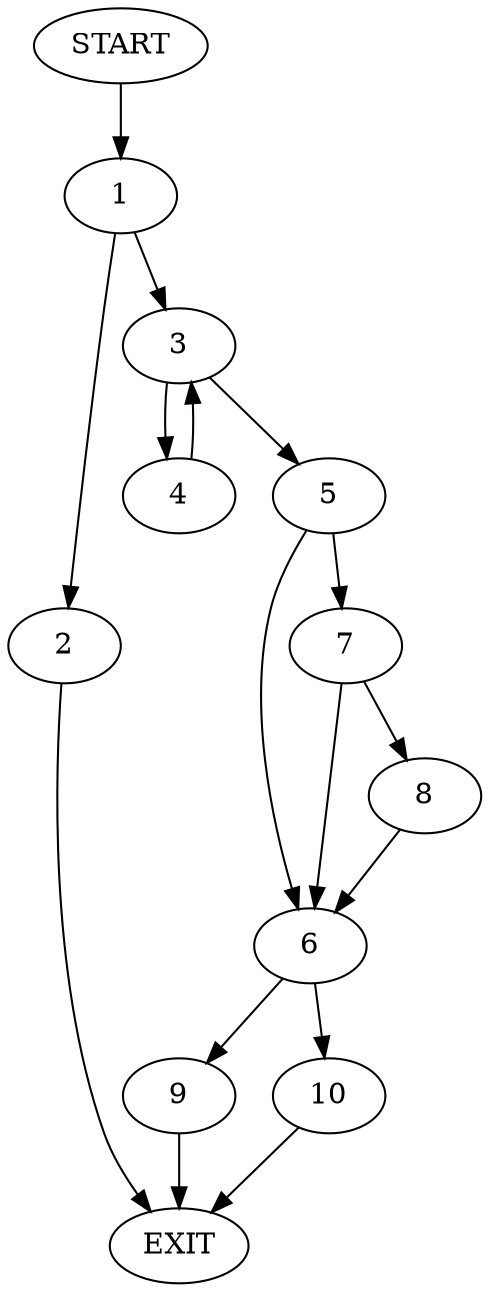 digraph {
0 [label="START"]
11 [label="EXIT"]
0 -> 1
1 -> 2
1 -> 3
3 -> 4
3 -> 5
2 -> 11
5 -> 6
5 -> 7
4 -> 3
7 -> 8
7 -> 6
6 -> 9
6 -> 10
8 -> 6
9 -> 11
10 -> 11
}
